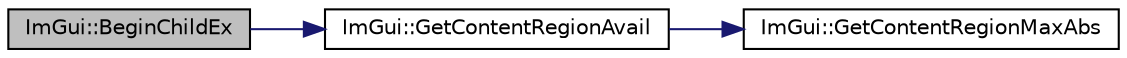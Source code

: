 digraph "ImGui::BeginChildEx"
{
 // LATEX_PDF_SIZE
  edge [fontname="Helvetica",fontsize="10",labelfontname="Helvetica",labelfontsize="10"];
  node [fontname="Helvetica",fontsize="10",shape=record];
  rankdir="LR";
  Node1 [label="ImGui::BeginChildEx",height=0.2,width=0.4,color="black", fillcolor="grey75", style="filled", fontcolor="black",tooltip=" "];
  Node1 -> Node2 [color="midnightblue",fontsize="10",style="solid"];
  Node2 [label="ImGui::GetContentRegionAvail",height=0.2,width=0.4,color="black", fillcolor="white", style="filled",URL="$namespace_im_gui.html#a410c8e19b2fea8b52746ca11b3930301",tooltip=" "];
  Node2 -> Node3 [color="midnightblue",fontsize="10",style="solid"];
  Node3 [label="ImGui::GetContentRegionMaxAbs",height=0.2,width=0.4,color="black", fillcolor="white", style="filled",URL="$namespace_im_gui.html#adc4d9b0d735ffae1f1598c4df038024c",tooltip=" "];
}
